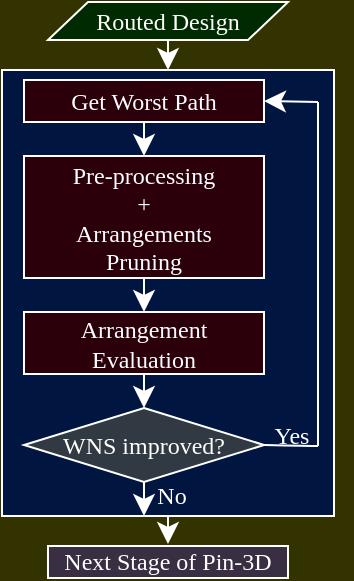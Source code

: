 <mxfile version="24.3.1" type="github">
  <diagram name="Page-1" id="XErxERJ1ZHLDVIIJKSSp">
    <mxGraphModel dx="1018" dy="1047" grid="0" gridSize="10" guides="1" tooltips="1" connect="1" arrows="1" fold="1" page="0" pageScale="1" pageWidth="850" pageHeight="1100" background="#333300" math="0" shadow="0">
      <root>
        <mxCell id="0" />
        <mxCell id="1" parent="0" />
        <mxCell id="A3po6ja2VtFjf3EMmNj6-31" style="edgeStyle=none;curved=1;rounded=0;orthogonalLoop=1;jettySize=auto;html=1;exitX=0.5;exitY=1;exitDx=0;exitDy=0;fontSize=12;startSize=8;endSize=8;strokeColor=#FFFFFF;fontColor=#FFFFFF;" edge="1" parent="1" source="A3po6ja2VtFjf3EMmNj6-28">
          <mxGeometry relative="1" as="geometry">
            <mxPoint x="141" y="84" as="targetPoint" />
          </mxGeometry>
        </mxCell>
        <mxCell id="A3po6ja2VtFjf3EMmNj6-28" value="" style="rounded=0;whiteSpace=wrap;html=1;fillColor=#001540;strokeColor=#FFFFFF;fontColor=#FFFFFF;" vertex="1" parent="1">
          <mxGeometry x="58" y="-153" width="166" height="223" as="geometry" />
        </mxCell>
        <mxCell id="A3po6ja2VtFjf3EMmNj6-29" style="edgeStyle=none;curved=1;rounded=0;orthogonalLoop=1;jettySize=auto;html=1;exitX=0.5;exitY=1;exitDx=0;exitDy=0;entryX=0.5;entryY=0;entryDx=0;entryDy=0;fontSize=12;startSize=8;endSize=8;strokeColor=#FFFFFF;fontColor=#FFFFFF;" edge="1" parent="1" source="A3po6ja2VtFjf3EMmNj6-3" target="A3po6ja2VtFjf3EMmNj6-28">
          <mxGeometry relative="1" as="geometry" />
        </mxCell>
        <mxCell id="A3po6ja2VtFjf3EMmNj6-3" value="Routed Design" style="shape=parallelogram;perimeter=parallelogramPerimeter;whiteSpace=wrap;html=1;fixedSize=1;fontFamily=Times New Roman;fillColor=#002B00;strokeColor=#FFFFFF;fontColor=#ffffff;" vertex="1" parent="1">
          <mxGeometry x="81" y="-187" width="120" height="19" as="geometry" />
        </mxCell>
        <mxCell id="A3po6ja2VtFjf3EMmNj6-10" style="edgeStyle=none;curved=1;rounded=0;orthogonalLoop=1;jettySize=auto;html=1;exitX=0.5;exitY=1;exitDx=0;exitDy=0;entryX=0.5;entryY=0;entryDx=0;entryDy=0;fontSize=12;startSize=8;endSize=8;strokeColor=#FFFFFF;fontColor=#FFFFFF;" edge="1" parent="1" source="A3po6ja2VtFjf3EMmNj6-4" target="A3po6ja2VtFjf3EMmNj6-6">
          <mxGeometry relative="1" as="geometry" />
        </mxCell>
        <mxCell id="A3po6ja2VtFjf3EMmNj6-4" value="Get Worst Path" style="rounded=0;whiteSpace=wrap;html=1;fontFamily=Times New Roman;fillColor=#2B000A;fontColor=#FFFFFF;strokeColor=#FFFFFF;" vertex="1" parent="1">
          <mxGeometry x="69" y="-148" width="120" height="21" as="geometry" />
        </mxCell>
        <mxCell id="A3po6ja2VtFjf3EMmNj6-11" style="edgeStyle=none;curved=1;rounded=0;orthogonalLoop=1;jettySize=auto;html=1;exitX=0.5;exitY=1;exitDx=0;exitDy=0;entryX=0.5;entryY=0;entryDx=0;entryDy=0;fontSize=12;startSize=8;endSize=8;strokeColor=#FFFFFF;fontColor=#FFFFFF;" edge="1" parent="1" source="A3po6ja2VtFjf3EMmNj6-6" target="A3po6ja2VtFjf3EMmNj6-7">
          <mxGeometry relative="1" as="geometry" />
        </mxCell>
        <mxCell id="A3po6ja2VtFjf3EMmNj6-6" value="Pre-processing&lt;div&gt;+&lt;/div&gt;&lt;div&gt;Arrangements&lt;/div&gt;&lt;div&gt;Pruning&lt;/div&gt;" style="rounded=0;whiteSpace=wrap;html=1;fontFamily=Times New Roman;fillColor=#2B000A;strokeColor=#FFFFFF;fontColor=#FFFFFF;" vertex="1" parent="1">
          <mxGeometry x="69" y="-110" width="120" height="61" as="geometry" />
        </mxCell>
        <mxCell id="A3po6ja2VtFjf3EMmNj6-7" value="Arrangement Evaluation" style="rounded=0;whiteSpace=wrap;html=1;fontFamily=Times New Roman;fillColor=#2B000A;fontColor=#FFFFFF;strokeColor=#FFFFFF;" vertex="1" parent="1">
          <mxGeometry x="69" y="-32" width="120" height="31" as="geometry" />
        </mxCell>
        <mxCell id="A3po6ja2VtFjf3EMmNj6-30" style="edgeStyle=none;curved=1;rounded=0;orthogonalLoop=1;jettySize=auto;html=1;exitX=0.5;exitY=1;exitDx=0;exitDy=0;fontSize=12;startSize=8;endSize=8;strokeColor=#FFFFFF;fontColor=#FFFFFF;" edge="1" parent="1" source="A3po6ja2VtFjf3EMmNj6-12">
          <mxGeometry relative="1" as="geometry">
            <mxPoint x="129" y="70" as="targetPoint" />
          </mxGeometry>
        </mxCell>
        <mxCell id="A3po6ja2VtFjf3EMmNj6-12" value="WNS improved?" style="rhombus;whiteSpace=wrap;html=1;fontFamily=Times New Roman;fillColor=#313A42;strokeColor=#FFFFFF;fontColor=#ffffff;" vertex="1" parent="1">
          <mxGeometry x="69" y="16" width="120" height="37" as="geometry" />
        </mxCell>
        <mxCell id="A3po6ja2VtFjf3EMmNj6-13" style="edgeStyle=none;curved=1;rounded=0;orthogonalLoop=1;jettySize=auto;html=1;exitX=0.5;exitY=1;exitDx=0;exitDy=0;fontSize=12;startSize=8;endSize=8;strokeColor=#FFFFFF;fontColor=#FFFFFF;" edge="1" parent="1" source="A3po6ja2VtFjf3EMmNj6-12" target="A3po6ja2VtFjf3EMmNj6-12">
          <mxGeometry relative="1" as="geometry" />
        </mxCell>
        <mxCell id="A3po6ja2VtFjf3EMmNj6-14" style="edgeStyle=none;curved=1;rounded=0;orthogonalLoop=1;jettySize=auto;html=1;exitX=0.5;exitY=0;exitDx=0;exitDy=0;fontSize=12;startSize=8;endSize=8;strokeColor=#FFFFFF;fontColor=#FFFFFF;" edge="1" parent="1" source="A3po6ja2VtFjf3EMmNj6-12" target="A3po6ja2VtFjf3EMmNj6-12">
          <mxGeometry relative="1" as="geometry" />
        </mxCell>
        <mxCell id="A3po6ja2VtFjf3EMmNj6-15" style="edgeStyle=none;curved=1;rounded=0;orthogonalLoop=1;jettySize=auto;html=1;exitX=0.5;exitY=1;exitDx=0;exitDy=0;entryX=0.5;entryY=0;entryDx=0;entryDy=0;fontSize=12;startSize=8;endSize=8;strokeColor=#FFFFFF;fontColor=#FFFFFF;" edge="1" parent="1" source="A3po6ja2VtFjf3EMmNj6-7" target="A3po6ja2VtFjf3EMmNj6-12">
          <mxGeometry relative="1" as="geometry">
            <mxPoint x="139" y="-39" as="sourcePoint" />
            <mxPoint x="139" y="-22" as="targetPoint" />
          </mxGeometry>
        </mxCell>
        <mxCell id="A3po6ja2VtFjf3EMmNj6-23" value="" style="endArrow=none;html=1;rounded=0;fontSize=12;startSize=8;endSize=8;curved=1;exitX=1;exitY=0.5;exitDx=0;exitDy=0;strokeColor=#FFFFFF;fontColor=#FFFFFF;" edge="1" parent="1" source="A3po6ja2VtFjf3EMmNj6-12">
          <mxGeometry width="50" height="50" relative="1" as="geometry">
            <mxPoint x="191" y="39" as="sourcePoint" />
            <mxPoint x="216" y="35" as="targetPoint" />
            <Array as="points">
              <mxPoint x="212" y="35" />
            </Array>
          </mxGeometry>
        </mxCell>
        <mxCell id="A3po6ja2VtFjf3EMmNj6-24" value="" style="endArrow=classic;html=1;rounded=0;fontSize=12;startSize=8;endSize=8;curved=1;entryX=1;entryY=0.5;entryDx=0;entryDy=0;strokeColor=#FFFFFF;fontColor=#FFFFFF;" edge="1" parent="1" target="A3po6ja2VtFjf3EMmNj6-4">
          <mxGeometry width="50" height="50" relative="1" as="geometry">
            <mxPoint x="216" y="-137" as="sourcePoint" />
            <mxPoint x="227" y="-45" as="targetPoint" />
          </mxGeometry>
        </mxCell>
        <mxCell id="A3po6ja2VtFjf3EMmNj6-25" value="" style="endArrow=none;html=1;rounded=0;fontSize=12;startSize=8;endSize=8;curved=1;strokeColor=#FFFFFF;fontColor=#FFFFFF;" edge="1" parent="1">
          <mxGeometry width="50" height="50" relative="1" as="geometry">
            <mxPoint x="216" y="35" as="sourcePoint" />
            <mxPoint x="216" y="-137" as="targetPoint" />
          </mxGeometry>
        </mxCell>
        <mxCell id="A3po6ja2VtFjf3EMmNj6-26" value="Yes" style="text;html=1;align=center;verticalAlign=middle;whiteSpace=wrap;rounded=0;fontSize=12;fontFamily=Times New Roman;strokeColor=none;fontColor=#FFFFFF;" vertex="1" parent="1">
          <mxGeometry x="173" y="15" width="60" height="30" as="geometry" />
        </mxCell>
        <mxCell id="A3po6ja2VtFjf3EMmNj6-27" value="No" style="text;html=1;align=center;verticalAlign=middle;whiteSpace=wrap;rounded=0;fontSize=12;fontFamily=Times New Roman;strokeColor=none;fontColor=#FFFFFF;" vertex="1" parent="1">
          <mxGeometry x="113" y="45" width="60" height="30" as="geometry" />
        </mxCell>
        <mxCell id="A3po6ja2VtFjf3EMmNj6-33" value="Next Stage of Pin-3D" style="rounded=0;whiteSpace=wrap;html=1;fontFamily=Times New Roman;strokeColor=#FFFFFF;fontColor=#ffffff;fillColor=#392E42;" vertex="1" parent="1">
          <mxGeometry x="81" y="85" width="120" height="16" as="geometry" />
        </mxCell>
      </root>
    </mxGraphModel>
  </diagram>
</mxfile>
